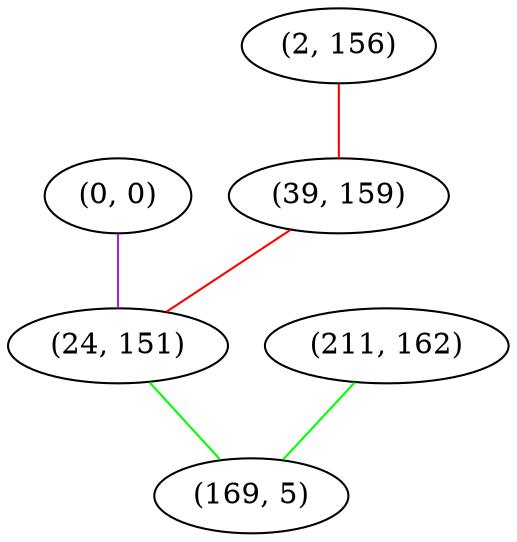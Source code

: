 graph "" {
"(0, 0)";
"(2, 156)";
"(211, 162)";
"(39, 159)";
"(24, 151)";
"(169, 5)";
"(0, 0)" -- "(24, 151)"  [color=purple, key=0, weight=4];
"(2, 156)" -- "(39, 159)"  [color=red, key=0, weight=1];
"(211, 162)" -- "(169, 5)"  [color=green, key=0, weight=2];
"(39, 159)" -- "(24, 151)"  [color=red, key=0, weight=1];
"(24, 151)" -- "(169, 5)"  [color=green, key=0, weight=2];
}
